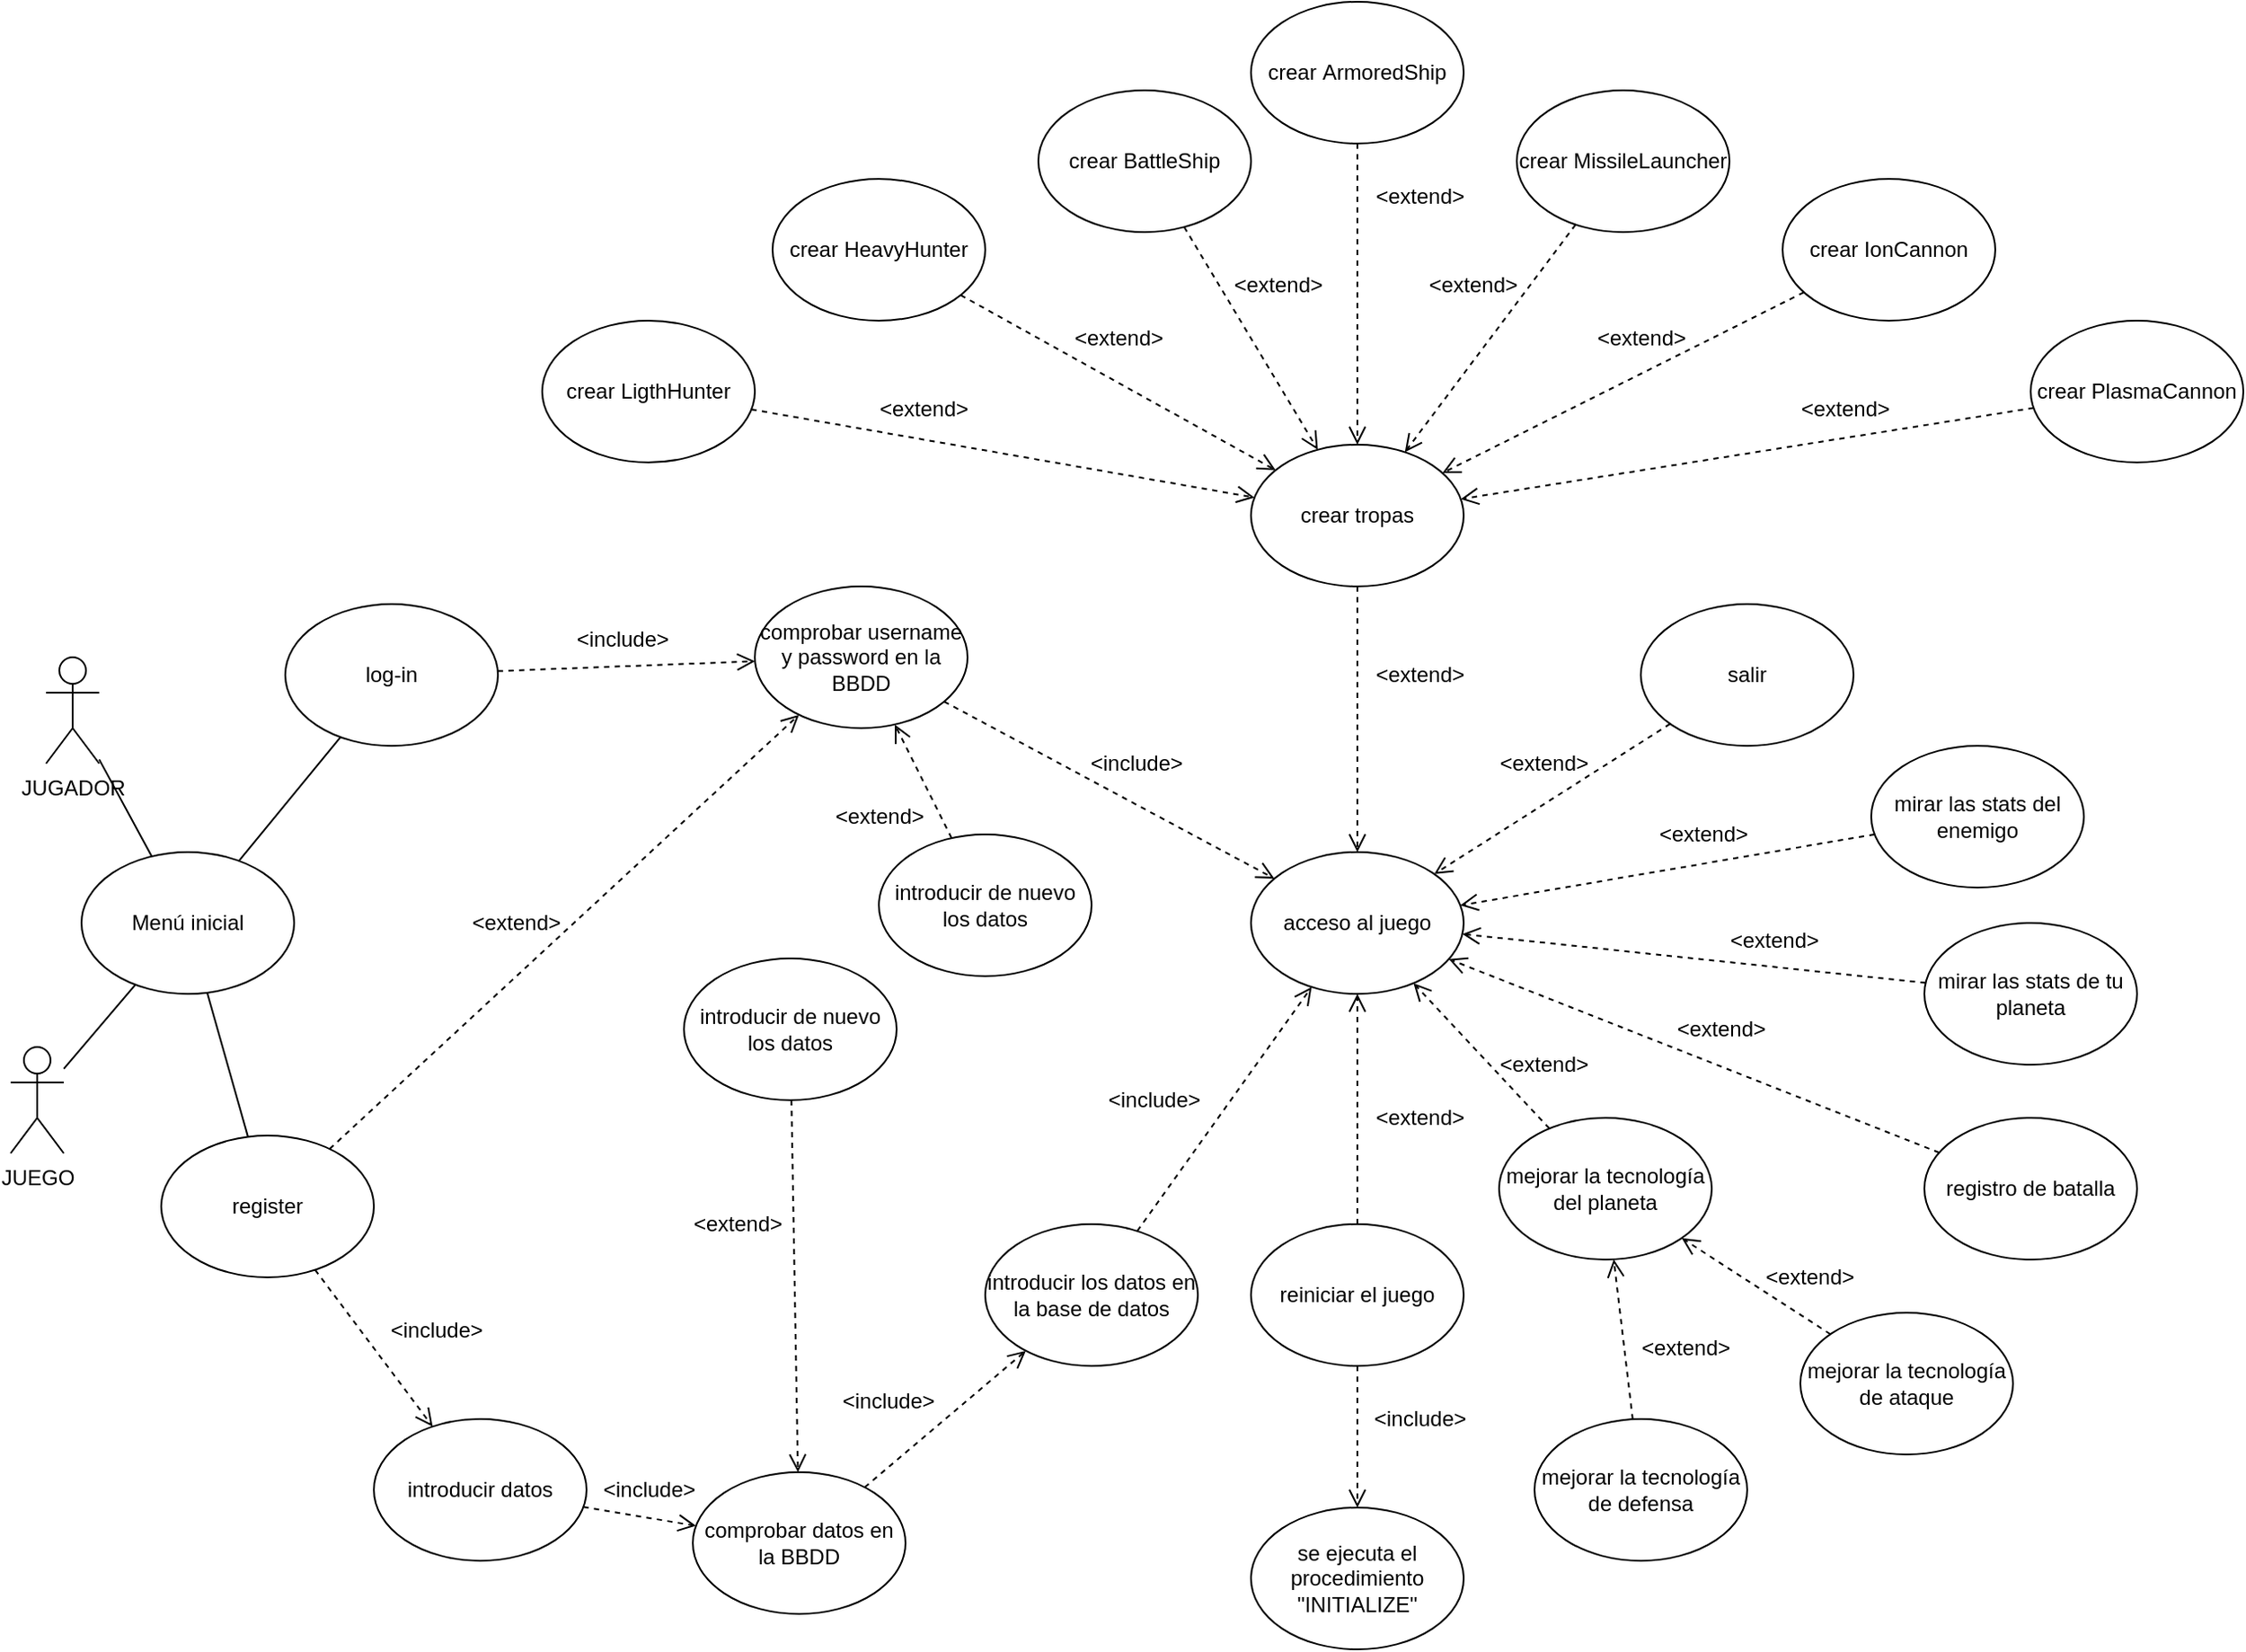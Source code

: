 <mxfile version="17.4.6" type="device"><diagram id="BqYL89-dULKgGJEQzw0-" name="Page-1"><mxGraphModel dx="1696" dy="953" grid="1" gridSize="10" guides="1" tooltips="1" connect="1" arrows="1" fold="1" page="1" pageScale="1" pageWidth="827" pageHeight="1169" math="0" shadow="0"><root><mxCell id="0"/><mxCell id="1" parent="0"/><mxCell id="GVNBKnh5rCa-4MZyqZf0-1" value="JUGADOR" style="shape=umlActor;verticalLabelPosition=bottom;verticalAlign=top;html=1;outlineConnect=0;" parent="1" vertex="1"><mxGeometry x="130" y="470" width="30" height="60" as="geometry"/></mxCell><mxCell id="GVNBKnh5rCa-4MZyqZf0-2" value="Menú inicial" style="ellipse;whiteSpace=wrap;html=1;" parent="1" vertex="1"><mxGeometry x="150" y="580" width="120" height="80" as="geometry"/></mxCell><mxCell id="GVNBKnh5rCa-4MZyqZf0-3" value="log-in" style="ellipse;whiteSpace=wrap;html=1;" parent="1" vertex="1"><mxGeometry x="265" y="440" width="120" height="80" as="geometry"/></mxCell><mxCell id="GVNBKnh5rCa-4MZyqZf0-4" value="register" style="ellipse;whiteSpace=wrap;html=1;" parent="1" vertex="1"><mxGeometry x="195" y="740" width="120" height="80" as="geometry"/></mxCell><mxCell id="GVNBKnh5rCa-4MZyqZf0-6" value="" style="endArrow=none;html=1;rounded=0;endFill=0;" parent="1" source="GVNBKnh5rCa-4MZyqZf0-2" target="GVNBKnh5rCa-4MZyqZf0-3" edge="1"><mxGeometry width="50" height="50" relative="1" as="geometry"><mxPoint x="390" y="500" as="sourcePoint"/><mxPoint x="510" y="450" as="targetPoint"/></mxGeometry></mxCell><mxCell id="GVNBKnh5rCa-4MZyqZf0-7" value="" style="endArrow=none;html=1;rounded=0;endFill=0;" parent="1" source="GVNBKnh5rCa-4MZyqZf0-2" target="GVNBKnh5rCa-4MZyqZf0-4" edge="1"><mxGeometry width="50" height="50" relative="1" as="geometry"><mxPoint x="360" y="550" as="sourcePoint"/><mxPoint x="400" y="620" as="targetPoint"/></mxGeometry></mxCell><mxCell id="GVNBKnh5rCa-4MZyqZf0-10" value="comprobar username y password en la BBDD" style="ellipse;whiteSpace=wrap;html=1;" parent="1" vertex="1"><mxGeometry x="530" y="430" width="120" height="80" as="geometry"/></mxCell><mxCell id="GVNBKnh5rCa-4MZyqZf0-11" value="introducir datos" style="ellipse;whiteSpace=wrap;html=1;" parent="1" vertex="1"><mxGeometry x="315" y="900" width="120" height="80" as="geometry"/></mxCell><mxCell id="GVNBKnh5rCa-4MZyqZf0-12" value="comprobar datos en la BBDD" style="ellipse;whiteSpace=wrap;html=1;" parent="1" vertex="1"><mxGeometry x="495" y="930" width="120" height="80" as="geometry"/></mxCell><mxCell id="GVNBKnh5rCa-4MZyqZf0-13" value="acceso al juego" style="ellipse;whiteSpace=wrap;html=1;" parent="1" vertex="1"><mxGeometry x="810" y="580" width="120" height="80" as="geometry"/></mxCell><mxCell id="GVNBKnh5rCa-4MZyqZf0-14" value="introducir de nuevo los datos" style="ellipse;whiteSpace=wrap;html=1;" parent="1" vertex="1"><mxGeometry x="600" y="570" width="120" height="80" as="geometry"/></mxCell><mxCell id="GVNBKnh5rCa-4MZyqZf0-16" value="" style="html=1;verticalAlign=bottom;endArrow=open;dashed=1;endSize=8;rounded=0;" parent="1" source="GVNBKnh5rCa-4MZyqZf0-14" target="GVNBKnh5rCa-4MZyqZf0-10" edge="1"><mxGeometry relative="1" as="geometry"><mxPoint x="900" y="430" as="sourcePoint"/><mxPoint x="860" y="480" as="targetPoint"/></mxGeometry></mxCell><mxCell id="GVNBKnh5rCa-4MZyqZf0-17" value="&amp;lt;extend&amp;gt;" style="text;html=1;align=center;verticalAlign=middle;resizable=0;points=[];autosize=1;strokeColor=none;fillColor=none;" parent="1" vertex="1"><mxGeometry x="565" y="550" width="70" height="20" as="geometry"/></mxCell><mxCell id="GVNBKnh5rCa-4MZyqZf0-19" value="" style="html=1;verticalAlign=bottom;endArrow=open;dashed=1;endSize=8;rounded=0;" parent="1" source="GVNBKnh5rCa-4MZyqZf0-74" target="GVNBKnh5rCa-4MZyqZf0-12" edge="1"><mxGeometry relative="1" as="geometry"><mxPoint x="719.862" y="709.896" as="sourcePoint"/><mxPoint x="900.001" y="544.82" as="targetPoint"/></mxGeometry></mxCell><mxCell id="GVNBKnh5rCa-4MZyqZf0-20" value="&amp;lt;extend&amp;gt;" style="text;html=1;align=center;verticalAlign=middle;resizable=0;points=[];autosize=1;strokeColor=none;fillColor=none;" parent="1" vertex="1"><mxGeometry x="485" y="780" width="70" height="20" as="geometry"/></mxCell><mxCell id="GVNBKnh5rCa-4MZyqZf0-22" value="" style="html=1;verticalAlign=bottom;endArrow=open;dashed=1;endSize=8;rounded=0;" parent="1" source="GVNBKnh5rCa-4MZyqZf0-4" target="GVNBKnh5rCa-4MZyqZf0-10" edge="1"><mxGeometry relative="1" as="geometry"><mxPoint x="580.652" y="630.356" as="sourcePoint"/><mxPoint x="660" y="540" as="targetPoint"/></mxGeometry></mxCell><mxCell id="GVNBKnh5rCa-4MZyqZf0-25" value="&amp;lt;extend&amp;gt;" style="text;html=1;align=center;verticalAlign=middle;resizable=0;points=[];autosize=1;strokeColor=none;fillColor=none;" parent="1" vertex="1"><mxGeometry x="360" y="610" width="70" height="20" as="geometry"/></mxCell><mxCell id="GVNBKnh5rCa-4MZyqZf0-28" value="introducir los datos en la base de datos" style="ellipse;whiteSpace=wrap;html=1;" parent="1" vertex="1"><mxGeometry x="660" y="790" width="120" height="80" as="geometry"/></mxCell><mxCell id="GVNBKnh5rCa-4MZyqZf0-31" value="" style="endArrow=none;html=1;rounded=0;endFill=0;" parent="1" source="GVNBKnh5rCa-4MZyqZf0-1" target="GVNBKnh5rCa-4MZyqZf0-2" edge="1"><mxGeometry width="50" height="50" relative="1" as="geometry"><mxPoint x="159.996" y="506.569" as="sourcePoint"/><mxPoint x="191.382" y="553.428" as="targetPoint"/></mxGeometry></mxCell><mxCell id="GVNBKnh5rCa-4MZyqZf0-32" value="mirar las stats de tu planeta" style="ellipse;whiteSpace=wrap;html=1;" parent="1" vertex="1"><mxGeometry x="1190" y="620" width="120" height="80" as="geometry"/></mxCell><mxCell id="GVNBKnh5rCa-4MZyqZf0-33" value="crear tropas" style="ellipse;whiteSpace=wrap;html=1;" parent="1" vertex="1"><mxGeometry x="810" y="350" width="120" height="80" as="geometry"/></mxCell><mxCell id="GVNBKnh5rCa-4MZyqZf0-34" value="registro de batalla" style="ellipse;whiteSpace=wrap;html=1;" parent="1" vertex="1"><mxGeometry x="1190" y="730" width="120" height="80" as="geometry"/></mxCell><mxCell id="GVNBKnh5rCa-4MZyqZf0-35" value="mirar las stats del enemigo" style="ellipse;whiteSpace=wrap;html=1;" parent="1" vertex="1"><mxGeometry x="1160" y="520" width="120" height="80" as="geometry"/></mxCell><mxCell id="GVNBKnh5rCa-4MZyqZf0-36" value="mejorar la tecnología del planeta" style="ellipse;whiteSpace=wrap;html=1;" parent="1" vertex="1"><mxGeometry x="950" y="730" width="120" height="80" as="geometry"/></mxCell><mxCell id="GVNBKnh5rCa-4MZyqZf0-44" value="" style="html=1;verticalAlign=bottom;endArrow=open;dashed=1;endSize=8;rounded=0;" parent="1" source="GVNBKnh5rCa-4MZyqZf0-34" target="GVNBKnh5rCa-4MZyqZf0-13" edge="1"><mxGeometry relative="1" as="geometry"><mxPoint x="1160" y="450" as="sourcePoint"/><mxPoint x="930" y="490" as="targetPoint"/></mxGeometry></mxCell><mxCell id="GVNBKnh5rCa-4MZyqZf0-45" value="" style="html=1;verticalAlign=bottom;endArrow=open;dashed=1;endSize=8;rounded=0;" parent="1" source="GVNBKnh5rCa-4MZyqZf0-36" target="GVNBKnh5rCa-4MZyqZf0-13" edge="1"><mxGeometry relative="1" as="geometry"><mxPoint x="1170" y="460" as="sourcePoint"/><mxPoint x="940" y="500" as="targetPoint"/></mxGeometry></mxCell><mxCell id="GVNBKnh5rCa-4MZyqZf0-46" value="" style="html=1;verticalAlign=bottom;endArrow=open;dashed=1;endSize=8;rounded=0;" parent="1" source="GVNBKnh5rCa-4MZyqZf0-32" target="GVNBKnh5rCa-4MZyqZf0-13" edge="1"><mxGeometry relative="1" as="geometry"><mxPoint x="1180" y="470" as="sourcePoint"/><mxPoint x="950" y="510" as="targetPoint"/></mxGeometry></mxCell><mxCell id="GVNBKnh5rCa-4MZyqZf0-47" value="" style="html=1;verticalAlign=bottom;endArrow=open;dashed=1;endSize=8;rounded=0;" parent="1" source="GVNBKnh5rCa-4MZyqZf0-33" target="GVNBKnh5rCa-4MZyqZf0-13" edge="1"><mxGeometry relative="1" as="geometry"><mxPoint x="1190" y="480" as="sourcePoint"/><mxPoint x="960" y="520" as="targetPoint"/></mxGeometry></mxCell><mxCell id="GVNBKnh5rCa-4MZyqZf0-48" value="" style="html=1;verticalAlign=bottom;endArrow=open;dashed=1;endSize=8;rounded=0;" parent="1" source="GVNBKnh5rCa-4MZyqZf0-35" target="GVNBKnh5rCa-4MZyqZf0-13" edge="1"><mxGeometry relative="1" as="geometry"><mxPoint x="1200" y="490" as="sourcePoint"/><mxPoint x="970" y="530" as="targetPoint"/></mxGeometry></mxCell><mxCell id="GVNBKnh5rCa-4MZyqZf0-49" value="reiniciar el juego" style="ellipse;whiteSpace=wrap;html=1;" parent="1" vertex="1"><mxGeometry x="810" y="790" width="120" height="80" as="geometry"/></mxCell><mxCell id="GVNBKnh5rCa-4MZyqZf0-50" value="" style="html=1;verticalAlign=bottom;endArrow=open;dashed=1;endSize=8;rounded=0;" parent="1" source="GVNBKnh5rCa-4MZyqZf0-49" target="GVNBKnh5rCa-4MZyqZf0-13" edge="1"><mxGeometry relative="1" as="geometry"><mxPoint x="1072.979" y="884.286" as="sourcePoint"/><mxPoint x="907.079" y="665.695" as="targetPoint"/></mxGeometry></mxCell><mxCell id="GVNBKnh5rCa-4MZyqZf0-51" value="salir" style="ellipse;whiteSpace=wrap;html=1;" parent="1" vertex="1"><mxGeometry x="1030" y="440" width="120" height="80" as="geometry"/></mxCell><mxCell id="GVNBKnh5rCa-4MZyqZf0-52" value="" style="html=1;verticalAlign=bottom;endArrow=open;dashed=1;endSize=8;rounded=0;" parent="1" source="GVNBKnh5rCa-4MZyqZf0-51" target="GVNBKnh5rCa-4MZyqZf0-13" edge="1"><mxGeometry relative="1" as="geometry"><mxPoint x="1069.743" y="414.541" as="sourcePoint"/><mxPoint x="910.361" y="595.499" as="targetPoint"/></mxGeometry></mxCell><mxCell id="GVNBKnh5rCa-4MZyqZf0-53" value="se ejecuta el procedimiento &quot;INITIALIZE&quot;" style="ellipse;whiteSpace=wrap;html=1;" parent="1" vertex="1"><mxGeometry x="810" y="950" width="120" height="80" as="geometry"/></mxCell><mxCell id="GVNBKnh5rCa-4MZyqZf0-55" value="mejorar la tecnología de ataque" style="ellipse;whiteSpace=wrap;html=1;" parent="1" vertex="1"><mxGeometry x="1120" y="840" width="120" height="80" as="geometry"/></mxCell><mxCell id="GVNBKnh5rCa-4MZyqZf0-56" value="mejorar la tecnología de defensa" style="ellipse;whiteSpace=wrap;html=1;" parent="1" vertex="1"><mxGeometry x="970" y="900" width="120" height="80" as="geometry"/></mxCell><mxCell id="GVNBKnh5rCa-4MZyqZf0-57" value="" style="html=1;verticalAlign=bottom;endArrow=open;dashed=1;endSize=8;rounded=0;" parent="1" source="GVNBKnh5rCa-4MZyqZf0-56" target="GVNBKnh5rCa-4MZyqZf0-36" edge="1"><mxGeometry relative="1" as="geometry"><mxPoint x="1030.357" y="805.222" as="sourcePoint"/><mxPoint x="909.831" y="664.706" as="targetPoint"/></mxGeometry></mxCell><mxCell id="GVNBKnh5rCa-4MZyqZf0-58" value="" style="html=1;verticalAlign=bottom;endArrow=open;dashed=1;endSize=8;rounded=0;" parent="1" source="GVNBKnh5rCa-4MZyqZf0-55" target="GVNBKnh5rCa-4MZyqZf0-36" edge="1"><mxGeometry relative="1" as="geometry"><mxPoint x="1091.352" y="980.418" as="sourcePoint"/><mxPoint x="1068.793" y="879.568" as="targetPoint"/></mxGeometry></mxCell><mxCell id="GVNBKnh5rCa-4MZyqZf0-60" value="crear&amp;nbsp;ArmoredShip" style="ellipse;whiteSpace=wrap;html=1;" parent="1" vertex="1"><mxGeometry x="810" y="100" width="120" height="80" as="geometry"/></mxCell><mxCell id="GVNBKnh5rCa-4MZyqZf0-61" value="crear&amp;nbsp;LigthHunter" style="ellipse;whiteSpace=wrap;html=1;" parent="1" vertex="1"><mxGeometry x="410" y="280" width="120" height="80" as="geometry"/></mxCell><mxCell id="GVNBKnh5rCa-4MZyqZf0-62" value="crear&amp;nbsp;HeavyHunter" style="ellipse;whiteSpace=wrap;html=1;" parent="1" vertex="1"><mxGeometry x="540" y="200" width="120" height="80" as="geometry"/></mxCell><mxCell id="GVNBKnh5rCa-4MZyqZf0-63" value="crear&amp;nbsp;IonCannon" style="ellipse;whiteSpace=wrap;html=1;" parent="1" vertex="1"><mxGeometry x="1110" y="200" width="120" height="80" as="geometry"/></mxCell><mxCell id="GVNBKnh5rCa-4MZyqZf0-64" value="crear&amp;nbsp;BattleShip" style="ellipse;whiteSpace=wrap;html=1;" parent="1" vertex="1"><mxGeometry x="690" y="150" width="120" height="80" as="geometry"/></mxCell><mxCell id="GVNBKnh5rCa-4MZyqZf0-65" value="crear&amp;nbsp;MissileLauncher" style="ellipse;whiteSpace=wrap;html=1;" parent="1" vertex="1"><mxGeometry x="960" y="150" width="120" height="80" as="geometry"/></mxCell><mxCell id="GVNBKnh5rCa-4MZyqZf0-66" value="crear&amp;nbsp;PlasmaCannon" style="ellipse;whiteSpace=wrap;html=1;" parent="1" vertex="1"><mxGeometry x="1250" y="280" width="120" height="80" as="geometry"/></mxCell><mxCell id="GVNBKnh5rCa-4MZyqZf0-67" value="" style="html=1;verticalAlign=bottom;endArrow=open;dashed=1;endSize=8;rounded=0;" parent="1" source="GVNBKnh5rCa-4MZyqZf0-61" target="GVNBKnh5rCa-4MZyqZf0-33" edge="1"><mxGeometry relative="1" as="geometry"><mxPoint x="880" y="360" as="sourcePoint"/><mxPoint x="880" y="590" as="targetPoint"/></mxGeometry></mxCell><mxCell id="GVNBKnh5rCa-4MZyqZf0-68" value="" style="html=1;verticalAlign=bottom;endArrow=open;dashed=1;endSize=8;rounded=0;" parent="1" source="GVNBKnh5rCa-4MZyqZf0-62" target="GVNBKnh5rCa-4MZyqZf0-33" edge="1"><mxGeometry relative="1" as="geometry"><mxPoint x="907.732" y="195.471" as="sourcePoint"/><mxPoint x="1032.19" y="354.556" as="targetPoint"/></mxGeometry></mxCell><mxCell id="GVNBKnh5rCa-4MZyqZf0-69" value="" style="html=1;verticalAlign=bottom;endArrow=open;dashed=1;endSize=8;rounded=0;" parent="1" source="GVNBKnh5rCa-4MZyqZf0-64" target="GVNBKnh5rCa-4MZyqZf0-33" edge="1"><mxGeometry relative="1" as="geometry"><mxPoint x="1007.623" y="119.676" as="sourcePoint"/><mxPoint x="1052.307" y="350.33" as="targetPoint"/></mxGeometry></mxCell><mxCell id="GVNBKnh5rCa-4MZyqZf0-70" value="" style="html=1;verticalAlign=bottom;endArrow=open;dashed=1;endSize=8;rounded=0;" parent="1" source="GVNBKnh5rCa-4MZyqZf0-60" target="GVNBKnh5rCa-4MZyqZf0-33" edge="1"><mxGeometry relative="1" as="geometry"><mxPoint x="1138.933" y="109.314" as="sourcePoint"/><mxPoint x="1070.987" y="350.676" as="targetPoint"/></mxGeometry></mxCell><mxCell id="GVNBKnh5rCa-4MZyqZf0-71" value="" style="html=1;verticalAlign=bottom;endArrow=open;dashed=1;endSize=8;rounded=0;" parent="1" source="GVNBKnh5rCa-4MZyqZf0-65" target="GVNBKnh5rCa-4MZyqZf0-33" edge="1"><mxGeometry relative="1" as="geometry"><mxPoint x="1251.38" y="155.156" as="sourcePoint"/><mxPoint x="1100" y="360" as="targetPoint"/></mxGeometry></mxCell><mxCell id="GVNBKnh5rCa-4MZyqZf0-72" value="" style="html=1;verticalAlign=bottom;endArrow=open;dashed=1;endSize=8;rounded=0;" parent="1" source="GVNBKnh5rCa-4MZyqZf0-63" target="GVNBKnh5rCa-4MZyqZf0-33" edge="1"><mxGeometry relative="1" as="geometry"><mxPoint x="1355.002" y="216.459" as="sourcePoint"/><mxPoint x="1104.99" y="363.535" as="targetPoint"/></mxGeometry></mxCell><mxCell id="GVNBKnh5rCa-4MZyqZf0-73" value="" style="html=1;verticalAlign=bottom;endArrow=open;dashed=1;endSize=8;rounded=0;" parent="1" source="GVNBKnh5rCa-4MZyqZf0-66" target="GVNBKnh5rCa-4MZyqZf0-33" edge="1"><mxGeometry relative="1" as="geometry"><mxPoint x="1345.083" y="306.112" as="sourcePoint"/><mxPoint x="1114.895" y="373.854" as="targetPoint"/></mxGeometry></mxCell><mxCell id="GVNBKnh5rCa-4MZyqZf0-74" value="introducir de nuevo los datos" style="ellipse;whiteSpace=wrap;html=1;" parent="1" vertex="1"><mxGeometry x="490" y="640" width="120" height="80" as="geometry"/></mxCell><mxCell id="GVNBKnh5rCa-4MZyqZf0-76" value="" style="html=1;verticalAlign=bottom;endArrow=open;dashed=1;endSize=8;rounded=0;" parent="1" source="GVNBKnh5rCa-4MZyqZf0-49" target="GVNBKnh5rCa-4MZyqZf0-53" edge="1"><mxGeometry relative="1" as="geometry"><mxPoint x="1091.352" y="980.418" as="sourcePoint"/><mxPoint x="1068.793" y="879.568" as="targetPoint"/></mxGeometry></mxCell><mxCell id="GVNBKnh5rCa-4MZyqZf0-77" value="&amp;lt;include&amp;gt;" style="text;html=1;align=center;verticalAlign=middle;resizable=0;points=[];autosize=1;strokeColor=none;fillColor=none;" parent="1" vertex="1"><mxGeometry x="870" y="890" width="70" height="20" as="geometry"/></mxCell><mxCell id="GVNBKnh5rCa-4MZyqZf0-78" value="&amp;lt;extend&amp;gt;" style="text;html=1;align=center;verticalAlign=middle;resizable=0;points=[];autosize=1;strokeColor=none;fillColor=none;" parent="1" vertex="1"><mxGeometry x="590" y="320" width="70" height="20" as="geometry"/></mxCell><mxCell id="GVNBKnh5rCa-4MZyqZf0-79" value="&amp;lt;extend&amp;gt;" style="text;html=1;align=center;verticalAlign=middle;resizable=0;points=[];autosize=1;strokeColor=none;fillColor=none;" parent="1" vertex="1"><mxGeometry x="700" y="280" width="70" height="20" as="geometry"/></mxCell><mxCell id="GVNBKnh5rCa-4MZyqZf0-80" value="&amp;lt;extend&amp;gt;" style="text;html=1;align=center;verticalAlign=middle;resizable=0;points=[];autosize=1;strokeColor=none;fillColor=none;" parent="1" vertex="1"><mxGeometry x="790" y="250" width="70" height="20" as="geometry"/></mxCell><mxCell id="GVNBKnh5rCa-4MZyqZf0-81" value="&amp;lt;extend&amp;gt;" style="text;html=1;align=center;verticalAlign=middle;resizable=0;points=[];autosize=1;strokeColor=none;fillColor=none;" parent="1" vertex="1"><mxGeometry x="870" y="200" width="70" height="20" as="geometry"/></mxCell><mxCell id="GVNBKnh5rCa-4MZyqZf0-82" value="&amp;lt;extend&amp;gt;" style="text;html=1;align=center;verticalAlign=middle;resizable=0;points=[];autosize=1;strokeColor=none;fillColor=none;" parent="1" vertex="1"><mxGeometry x="900" y="250" width="70" height="20" as="geometry"/></mxCell><mxCell id="GVNBKnh5rCa-4MZyqZf0-83" value="&amp;lt;extend&amp;gt;" style="text;html=1;align=center;verticalAlign=middle;resizable=0;points=[];autosize=1;strokeColor=none;fillColor=none;" parent="1" vertex="1"><mxGeometry x="995" y="280" width="70" height="20" as="geometry"/></mxCell><mxCell id="GVNBKnh5rCa-4MZyqZf0-84" value="&amp;lt;extend&amp;gt;" style="text;html=1;align=center;verticalAlign=middle;resizable=0;points=[];autosize=1;strokeColor=none;fillColor=none;" parent="1" vertex="1"><mxGeometry x="1110" y="320" width="70" height="20" as="geometry"/></mxCell><mxCell id="GVNBKnh5rCa-4MZyqZf0-85" value="&amp;lt;extend&amp;gt;" style="text;html=1;align=center;verticalAlign=middle;resizable=0;points=[];autosize=1;strokeColor=none;fillColor=none;" parent="1" vertex="1"><mxGeometry x="870" y="470" width="70" height="20" as="geometry"/></mxCell><mxCell id="GVNBKnh5rCa-4MZyqZf0-86" value="&amp;lt;extend&amp;gt;" style="text;html=1;align=center;verticalAlign=middle;resizable=0;points=[];autosize=1;strokeColor=none;fillColor=none;" parent="1" vertex="1"><mxGeometry x="940" y="520" width="70" height="20" as="geometry"/></mxCell><mxCell id="GVNBKnh5rCa-4MZyqZf0-87" value="&amp;lt;extend&amp;gt;" style="text;html=1;align=center;verticalAlign=middle;resizable=0;points=[];autosize=1;strokeColor=none;fillColor=none;" parent="1" vertex="1"><mxGeometry x="1030" y="560" width="70" height="20" as="geometry"/></mxCell><mxCell id="GVNBKnh5rCa-4MZyqZf0-88" value="&amp;lt;extend&amp;gt;" style="text;html=1;align=center;verticalAlign=middle;resizable=0;points=[];autosize=1;strokeColor=none;fillColor=none;" parent="1" vertex="1"><mxGeometry x="1070" y="620" width="70" height="20" as="geometry"/></mxCell><mxCell id="GVNBKnh5rCa-4MZyqZf0-89" value="&amp;lt;extend&amp;gt;" style="text;html=1;align=center;verticalAlign=middle;resizable=0;points=[];autosize=1;strokeColor=none;fillColor=none;" parent="1" vertex="1"><mxGeometry x="1040" y="670" width="70" height="20" as="geometry"/></mxCell><mxCell id="GVNBKnh5rCa-4MZyqZf0-90" value="&amp;lt;extend&amp;gt;" style="text;html=1;align=center;verticalAlign=middle;resizable=0;points=[];autosize=1;strokeColor=none;fillColor=none;" parent="1" vertex="1"><mxGeometry x="940" y="690" width="70" height="20" as="geometry"/></mxCell><mxCell id="GVNBKnh5rCa-4MZyqZf0-91" value="&amp;lt;extend&amp;gt;" style="text;html=1;align=center;verticalAlign=middle;resizable=0;points=[];autosize=1;strokeColor=none;fillColor=none;" parent="1" vertex="1"><mxGeometry x="1090" y="810" width="70" height="20" as="geometry"/></mxCell><mxCell id="GVNBKnh5rCa-4MZyqZf0-92" value="&amp;lt;extend&amp;gt;" style="text;html=1;align=center;verticalAlign=middle;resizable=0;points=[];autosize=1;strokeColor=none;fillColor=none;" parent="1" vertex="1"><mxGeometry x="1020" y="850" width="70" height="20" as="geometry"/></mxCell><mxCell id="GVNBKnh5rCa-4MZyqZf0-93" value="&amp;lt;extend&amp;gt;" style="text;html=1;align=center;verticalAlign=middle;resizable=0;points=[];autosize=1;strokeColor=none;fillColor=none;" parent="1" vertex="1"><mxGeometry x="870" y="720" width="70" height="20" as="geometry"/></mxCell><mxCell id="GVNBKnh5rCa-4MZyqZf0-94" value="" style="html=1;verticalAlign=bottom;endArrow=open;dashed=1;endSize=8;rounded=0;" parent="1" source="GVNBKnh5rCa-4MZyqZf0-3" target="GVNBKnh5rCa-4MZyqZf0-10" edge="1"><mxGeometry relative="1" as="geometry"><mxPoint x="695" y="240" as="sourcePoint"/><mxPoint x="695" y="470" as="targetPoint"/></mxGeometry></mxCell><mxCell id="GVNBKnh5rCa-4MZyqZf0-95" value="" style="html=1;verticalAlign=bottom;endArrow=open;dashed=1;endSize=8;rounded=0;" parent="1" source="GVNBKnh5rCa-4MZyqZf0-4" target="GVNBKnh5rCa-4MZyqZf0-11" edge="1"><mxGeometry relative="1" as="geometry"><mxPoint x="540" y="660" as="sourcePoint"/><mxPoint x="760.075" y="458.002" as="targetPoint"/></mxGeometry></mxCell><mxCell id="GVNBKnh5rCa-4MZyqZf0-96" value="" style="html=1;verticalAlign=bottom;endArrow=open;dashed=1;endSize=8;rounded=0;" parent="1" source="GVNBKnh5rCa-4MZyqZf0-11" target="GVNBKnh5rCa-4MZyqZf0-12" edge="1"><mxGeometry relative="1" as="geometry"><mxPoint x="279.475" y="707.37" as="sourcePoint"/><mxPoint x="770.533" y="482.637" as="targetPoint"/></mxGeometry></mxCell><mxCell id="GVNBKnh5rCa-4MZyqZf0-97" value="" style="html=1;verticalAlign=bottom;endArrow=open;dashed=1;endSize=8;rounded=0;" parent="1" source="GVNBKnh5rCa-4MZyqZf0-12" target="GVNBKnh5rCa-4MZyqZf0-28" edge="1"><mxGeometry relative="1" as="geometry"><mxPoint x="459.659" y="904.261" as="sourcePoint"/><mxPoint x="610.367" y="915.583" as="targetPoint"/></mxGeometry></mxCell><mxCell id="GVNBKnh5rCa-4MZyqZf0-98" value="" style="html=1;verticalAlign=bottom;endArrow=open;dashed=1;endSize=8;rounded=0;" parent="1" source="GVNBKnh5rCa-4MZyqZf0-28" target="GVNBKnh5rCa-4MZyqZf0-13" edge="1"><mxGeometry relative="1" as="geometry"><mxPoint x="546.102" y="905.817" as="sourcePoint"/><mxPoint x="668.969" y="874.306" as="targetPoint"/></mxGeometry></mxCell><mxCell id="GVNBKnh5rCa-4MZyqZf0-99" value="" style="html=1;verticalAlign=bottom;endArrow=open;dashed=1;endSize=8;rounded=0;" parent="1" source="GVNBKnh5rCa-4MZyqZf0-10" target="GVNBKnh5rCa-4MZyqZf0-13" edge="1"><mxGeometry relative="1" as="geometry"><mxPoint x="929.579" y="823.51" as="sourcePoint"/><mxPoint x="1035.411" y="666.487" as="targetPoint"/></mxGeometry></mxCell><mxCell id="GVNBKnh5rCa-4MZyqZf0-100" value="&amp;lt;include&amp;gt;" style="text;html=1;align=center;verticalAlign=middle;resizable=0;points=[];autosize=1;strokeColor=none;fillColor=none;" parent="1" vertex="1"><mxGeometry x="315" y="840" width="70" height="20" as="geometry"/></mxCell><mxCell id="GVNBKnh5rCa-4MZyqZf0-101" value="&amp;lt;include&amp;gt;" style="text;html=1;align=center;verticalAlign=middle;resizable=0;points=[];autosize=1;strokeColor=none;fillColor=none;" parent="1" vertex="1"><mxGeometry x="435" y="930" width="70" height="20" as="geometry"/></mxCell><mxCell id="GVNBKnh5rCa-4MZyqZf0-102" value="&amp;lt;include&amp;gt;" style="text;html=1;align=center;verticalAlign=middle;resizable=0;points=[];autosize=1;strokeColor=none;fillColor=none;" parent="1" vertex="1"><mxGeometry x="570" y="880" width="70" height="20" as="geometry"/></mxCell><mxCell id="GVNBKnh5rCa-4MZyqZf0-103" value="&amp;lt;include&amp;gt;" style="text;html=1;align=center;verticalAlign=middle;resizable=0;points=[];autosize=1;strokeColor=none;fillColor=none;" parent="1" vertex="1"><mxGeometry x="720" y="710" width="70" height="20" as="geometry"/></mxCell><mxCell id="GVNBKnh5rCa-4MZyqZf0-104" value="&amp;lt;include&amp;gt;" style="text;html=1;align=center;verticalAlign=middle;resizable=0;points=[];autosize=1;strokeColor=none;fillColor=none;" parent="1" vertex="1"><mxGeometry x="710" y="520" width="70" height="20" as="geometry"/></mxCell><mxCell id="GVNBKnh5rCa-4MZyqZf0-105" value="&amp;lt;include&amp;gt;" style="text;html=1;align=center;verticalAlign=middle;resizable=0;points=[];autosize=1;strokeColor=none;fillColor=none;" parent="1" vertex="1"><mxGeometry x="420" y="450" width="70" height="20" as="geometry"/></mxCell><mxCell id="GVNBKnh5rCa-4MZyqZf0-106" value="JUEGO" style="shape=umlActor;verticalLabelPosition=bottom;verticalAlign=top;html=1;outlineConnect=0;" parent="1" vertex="1"><mxGeometry x="110" y="690" width="30" height="60" as="geometry"/></mxCell><mxCell id="GVNBKnh5rCa-4MZyqZf0-107" value="" style="endArrow=none;html=1;rounded=0;endFill=0;" parent="1" source="GVNBKnh5rCa-4MZyqZf0-106" target="GVNBKnh5rCa-4MZyqZf0-2" edge="1"><mxGeometry width="50" height="50" relative="1" as="geometry"><mxPoint x="100" y="457.718" as="sourcePoint"/><mxPoint x="212.472" y="515.586" as="targetPoint"/></mxGeometry></mxCell></root></mxGraphModel></diagram></mxfile>